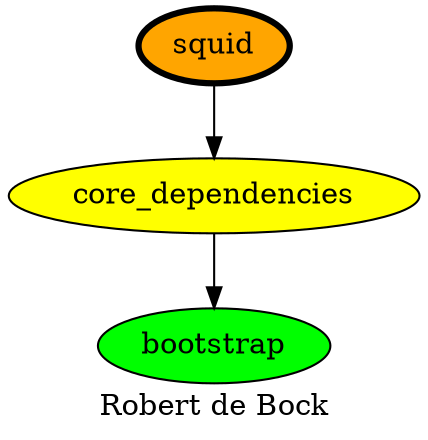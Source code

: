digraph PhiloDilemma {
  label = "Robert de Bock" ;
  overlap=false
  {
    bootstrap [fillcolor=green style=filled]
    core_dependencies [fillcolor=yellow style=filled]
    squid [fillcolor=orange style=filled penwidth=3]
  }
  squid -> core_dependencies
  core_dependencies -> bootstrap
}
